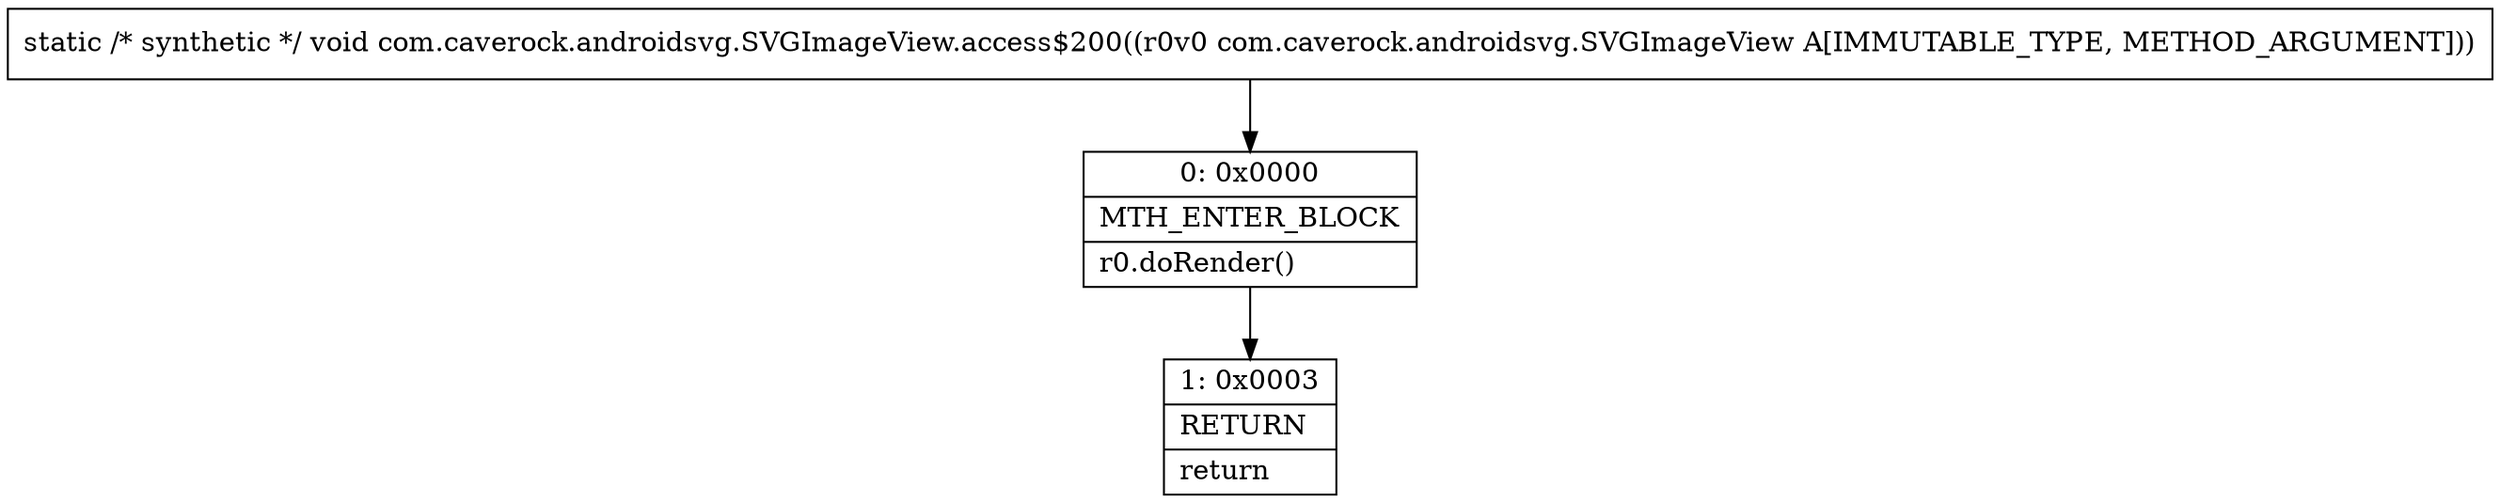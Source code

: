 digraph "CFG forcom.caverock.androidsvg.SVGImageView.access$200(Lcom\/caverock\/androidsvg\/SVGImageView;)V" {
Node_0 [shape=record,label="{0\:\ 0x0000|MTH_ENTER_BLOCK\l|r0.doRender()\l}"];
Node_1 [shape=record,label="{1\:\ 0x0003|RETURN\l|return\l}"];
MethodNode[shape=record,label="{static \/* synthetic *\/ void com.caverock.androidsvg.SVGImageView.access$200((r0v0 com.caverock.androidsvg.SVGImageView A[IMMUTABLE_TYPE, METHOD_ARGUMENT])) }"];
MethodNode -> Node_0;
Node_0 -> Node_1;
}


